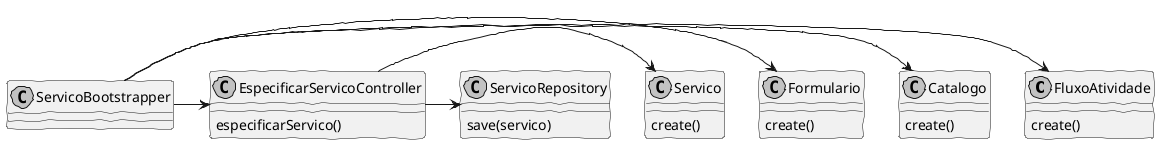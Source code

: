 @startuml

'http://plantuml.com/skinparam.html
skinparam handwritten true
skinparam monochrome true
skinparam packageStyle rect
skinparam defaultFontName FG Virgil
skinparam shadowing false

class FluxoAtividade
class Catalogo
class Formulario
class ServicoBootstrapper
class EspecificarServicoController
class ServicoRepository
class Servico

ServicoBootstrapper -> FluxoAtividade
ServicoBootstrapper -> Catalogo
ServicoBootstrapper -> Formulario
ServicoBootstrapper -> EspecificarServicoController

EspecificarServicoController -> Servico
EspecificarServicoController -> ServicoRepository

Catalogo : create()
Formulario : create()
FluxoAtividade : create()
EspecificarServicoController : especificarServico()
Servico : create()
ServicoRepository : save(servico)

@enduml